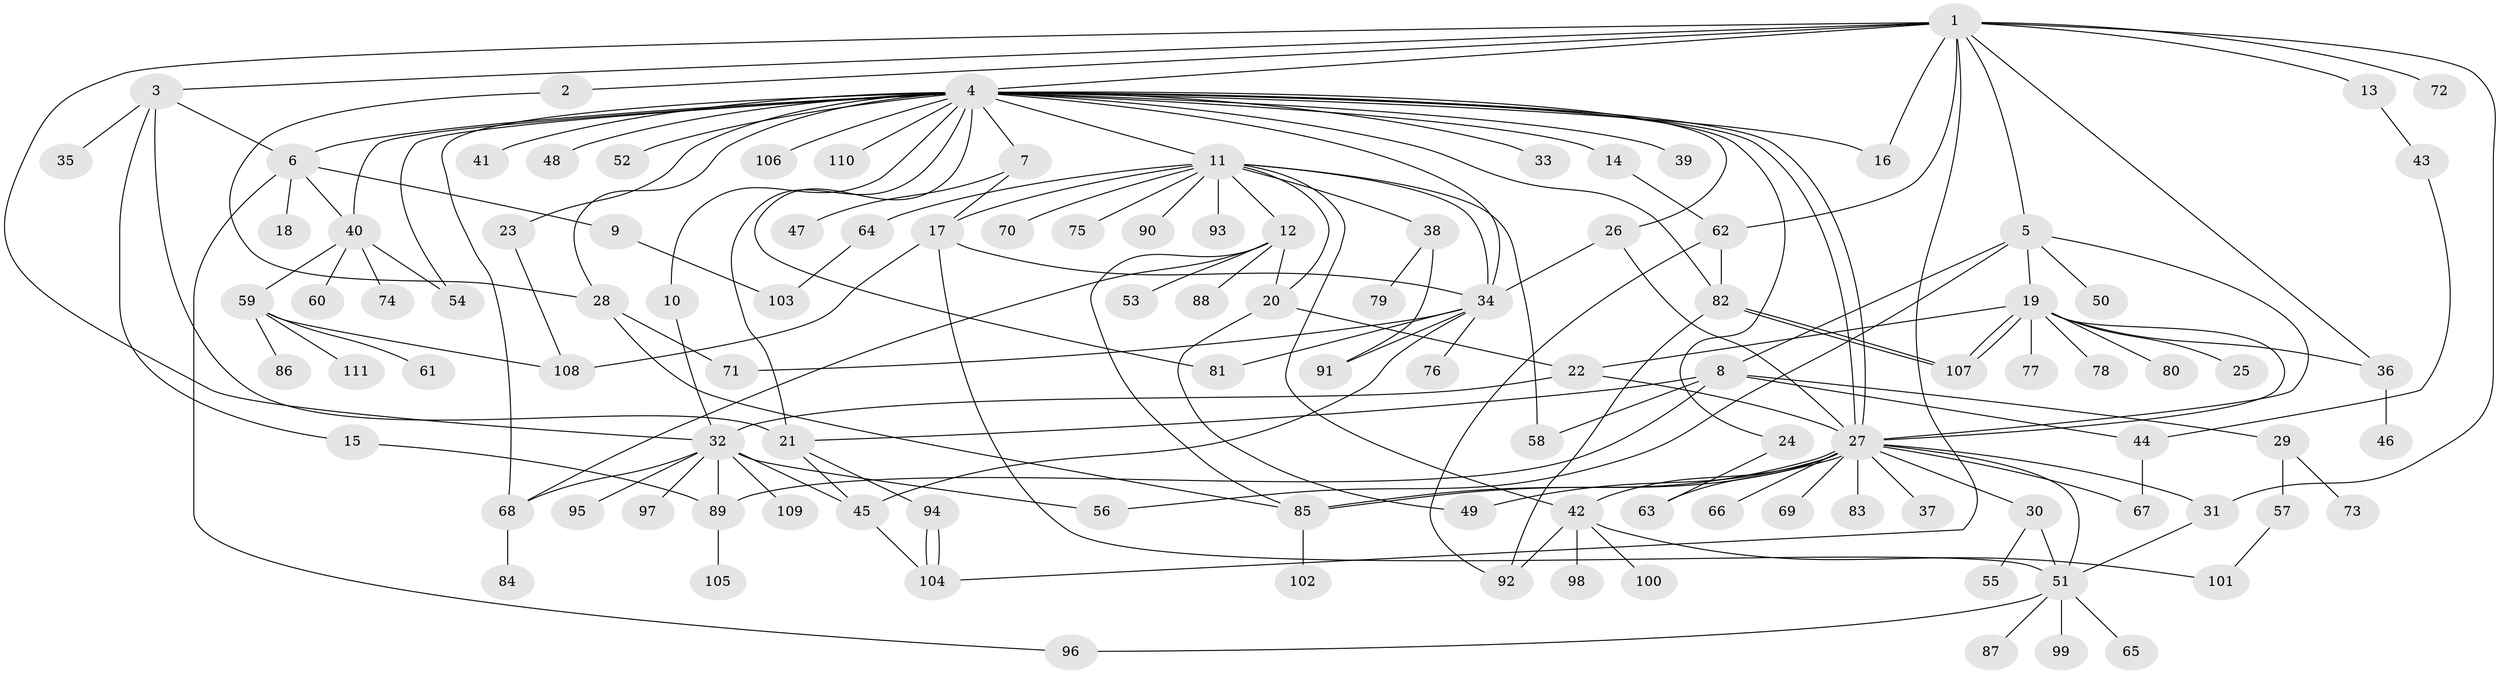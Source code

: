 // coarse degree distribution, {15: 0.011494252873563218, 4: 0.09195402298850575, 30: 0.011494252873563218, 10: 0.011494252873563218, 6: 0.022988505747126436, 2: 0.21839080459770116, 12: 0.011494252873563218, 8: 0.011494252873563218, 11: 0.011494252873563218, 1: 0.47126436781609193, 9: 0.022988505747126436, 5: 0.034482758620689655, 3: 0.05747126436781609, 19: 0.011494252873563218}
// Generated by graph-tools (version 1.1) at 2025/23/03/03/25 07:23:55]
// undirected, 111 vertices, 169 edges
graph export_dot {
graph [start="1"]
  node [color=gray90,style=filled];
  1;
  2;
  3;
  4;
  5;
  6;
  7;
  8;
  9;
  10;
  11;
  12;
  13;
  14;
  15;
  16;
  17;
  18;
  19;
  20;
  21;
  22;
  23;
  24;
  25;
  26;
  27;
  28;
  29;
  30;
  31;
  32;
  33;
  34;
  35;
  36;
  37;
  38;
  39;
  40;
  41;
  42;
  43;
  44;
  45;
  46;
  47;
  48;
  49;
  50;
  51;
  52;
  53;
  54;
  55;
  56;
  57;
  58;
  59;
  60;
  61;
  62;
  63;
  64;
  65;
  66;
  67;
  68;
  69;
  70;
  71;
  72;
  73;
  74;
  75;
  76;
  77;
  78;
  79;
  80;
  81;
  82;
  83;
  84;
  85;
  86;
  87;
  88;
  89;
  90;
  91;
  92;
  93;
  94;
  95;
  96;
  97;
  98;
  99;
  100;
  101;
  102;
  103;
  104;
  105;
  106;
  107;
  108;
  109;
  110;
  111;
  1 -- 2;
  1 -- 3;
  1 -- 4;
  1 -- 5;
  1 -- 13;
  1 -- 16;
  1 -- 31;
  1 -- 32;
  1 -- 36;
  1 -- 62;
  1 -- 72;
  1 -- 104;
  2 -- 28;
  3 -- 6;
  3 -- 15;
  3 -- 21;
  3 -- 35;
  4 -- 6;
  4 -- 7;
  4 -- 10;
  4 -- 11;
  4 -- 14;
  4 -- 16;
  4 -- 21;
  4 -- 23;
  4 -- 24;
  4 -- 26;
  4 -- 27;
  4 -- 27;
  4 -- 28;
  4 -- 33;
  4 -- 34;
  4 -- 39;
  4 -- 40;
  4 -- 41;
  4 -- 48;
  4 -- 52;
  4 -- 54;
  4 -- 68;
  4 -- 81;
  4 -- 82;
  4 -- 106;
  4 -- 110;
  5 -- 8;
  5 -- 19;
  5 -- 27;
  5 -- 50;
  5 -- 56;
  6 -- 9;
  6 -- 18;
  6 -- 40;
  6 -- 96;
  7 -- 17;
  7 -- 47;
  8 -- 21;
  8 -- 29;
  8 -- 44;
  8 -- 58;
  8 -- 89;
  9 -- 103;
  10 -- 32;
  11 -- 12;
  11 -- 17;
  11 -- 20;
  11 -- 34;
  11 -- 38;
  11 -- 42;
  11 -- 58;
  11 -- 64;
  11 -- 70;
  11 -- 75;
  11 -- 90;
  11 -- 93;
  12 -- 20;
  12 -- 53;
  12 -- 68;
  12 -- 85;
  12 -- 88;
  13 -- 43;
  14 -- 62;
  15 -- 89;
  17 -- 34;
  17 -- 51;
  17 -- 108;
  19 -- 22;
  19 -- 25;
  19 -- 27;
  19 -- 36;
  19 -- 77;
  19 -- 78;
  19 -- 80;
  19 -- 107;
  19 -- 107;
  20 -- 22;
  20 -- 49;
  21 -- 45;
  21 -- 94;
  22 -- 27;
  22 -- 32;
  23 -- 108;
  24 -- 63;
  26 -- 27;
  26 -- 34;
  27 -- 30;
  27 -- 31;
  27 -- 37;
  27 -- 42;
  27 -- 49;
  27 -- 51;
  27 -- 63;
  27 -- 66;
  27 -- 67;
  27 -- 69;
  27 -- 83;
  27 -- 85;
  27 -- 85;
  28 -- 71;
  28 -- 85;
  29 -- 57;
  29 -- 73;
  30 -- 51;
  30 -- 55;
  31 -- 51;
  32 -- 45;
  32 -- 56;
  32 -- 68;
  32 -- 89;
  32 -- 95;
  32 -- 97;
  32 -- 109;
  34 -- 45;
  34 -- 71;
  34 -- 76;
  34 -- 81;
  34 -- 91;
  36 -- 46;
  38 -- 79;
  38 -- 91;
  40 -- 54;
  40 -- 59;
  40 -- 60;
  40 -- 74;
  42 -- 92;
  42 -- 98;
  42 -- 100;
  42 -- 101;
  43 -- 44;
  44 -- 67;
  45 -- 104;
  51 -- 65;
  51 -- 87;
  51 -- 96;
  51 -- 99;
  57 -- 101;
  59 -- 61;
  59 -- 86;
  59 -- 108;
  59 -- 111;
  62 -- 82;
  62 -- 92;
  64 -- 103;
  68 -- 84;
  82 -- 92;
  82 -- 107;
  82 -- 107;
  85 -- 102;
  89 -- 105;
  94 -- 104;
  94 -- 104;
}
